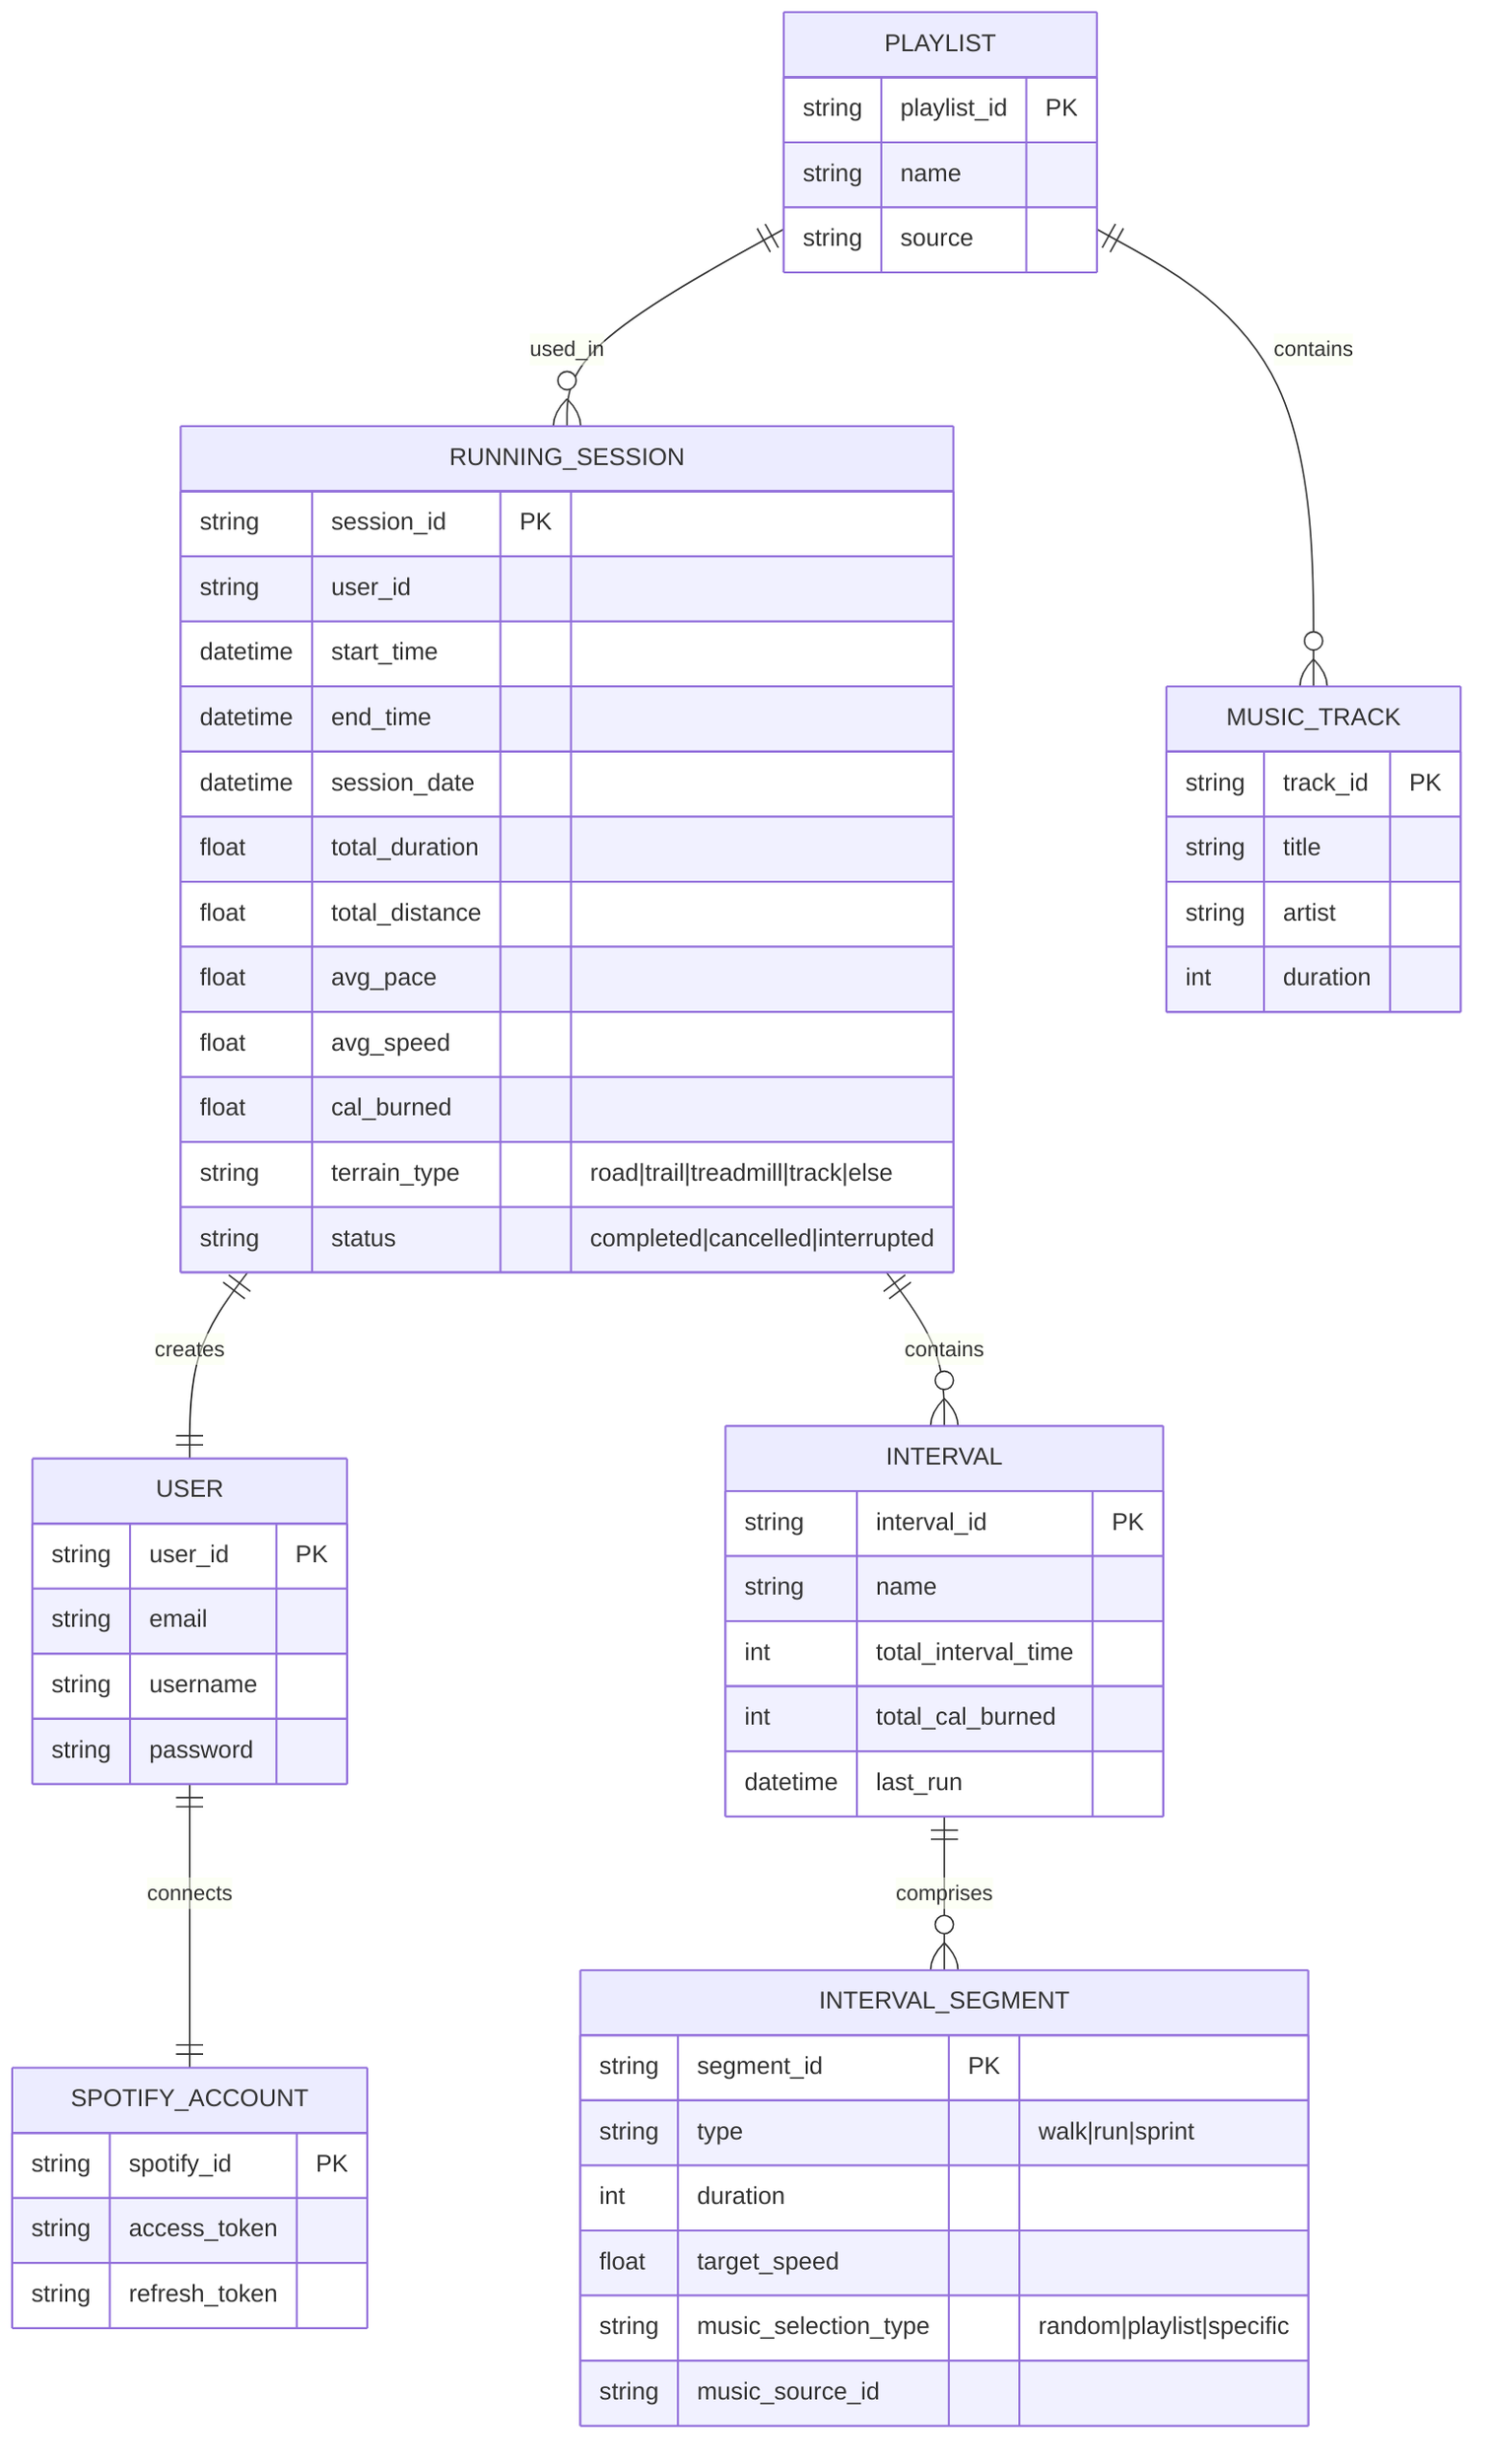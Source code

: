 erDiagram
    USER ||--|| SPOTIFY_ACCOUNT : connects
    USER {
        string user_id PK
        string email
        string username
        string password
    }
    
    SPOTIFY_ACCOUNT {
        string spotify_id PK
        string access_token
        string refresh_token
    }
    
    RUNNING_SESSION ||--|| USER : creates
    RUNNING_SESSION {
        string session_id PK
        string user_id   
        datetime start_time
        datetime end_time
        datetime session_date
        float total_duration
        float total_distance
        float avg_pace
        float avg_speed
        float cal_burned
        string terrain_type "road|trail|treadmill|track|else"
        string status "completed|cancelled|interrupted"
    }
    
    RUNNING_SESSION ||--o{ INTERVAL : contains
    INTERVAL {
        string interval_id PK
        string name
        int total_interval_time
        int total_cal_burned 
        datetime last_run
    }
    
    INTERVAL ||--o{ INTERVAL_SEGMENT : comprises
    INTERVAL_SEGMENT {
        string segment_id PK
        string type "walk|run|sprint"
        int duration
        float target_speed
        string music_selection_type "random|playlist|specific"
        string music_source_id
    }
    
    PLAYLIST ||--o{ RUNNING_SESSION : used_in
    PLAYLIST {
        string playlist_id PK
        string name
        string source
    }
    
    MUSIC_TRACK {
        string track_id PK
        string title
        string artist
        int duration
    }
    
    PLAYLIST ||--o{ MUSIC_TRACK : contains